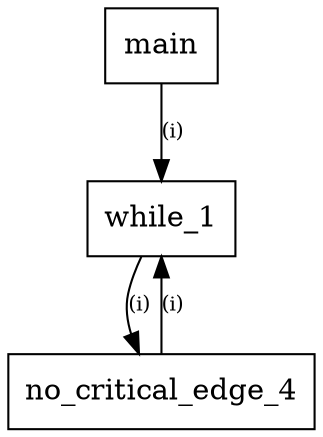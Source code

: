 digraph program {
	edge[fontsize="10pt"];
	subgraph fn_main {
		BasicBlock_0_main [label="main",shape=box];
		BasicBlock_0_main -> BasicBlock_0_while_1 [label="(i)"];
		BasicBlock_0_while_1 [label="while_1",shape=box];
		BasicBlock_0_while_1 -> BasicBlock_0_no_critical_edge_4 [label="(i)"];
		BasicBlock_0_no_critical_edge_4 [label="no_critical_edge_4",shape=box];
		BasicBlock_0_no_critical_edge_4 -> BasicBlock_0_while_1 [label="(i)"];
	}
}
